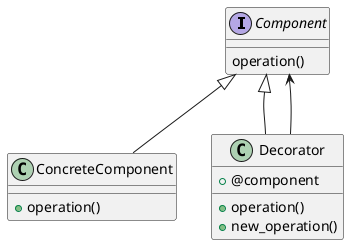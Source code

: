 @startuml

interface Component
Component <|-- ConcreteComponent
Component <|-- Decorator
Component <-- Decorator

interface Component {
operation()
}

class ConcreteComponent {
+ operation()
}

class Decorator {
+ @component
+ operation()
+ new_operation()
}

@enduml